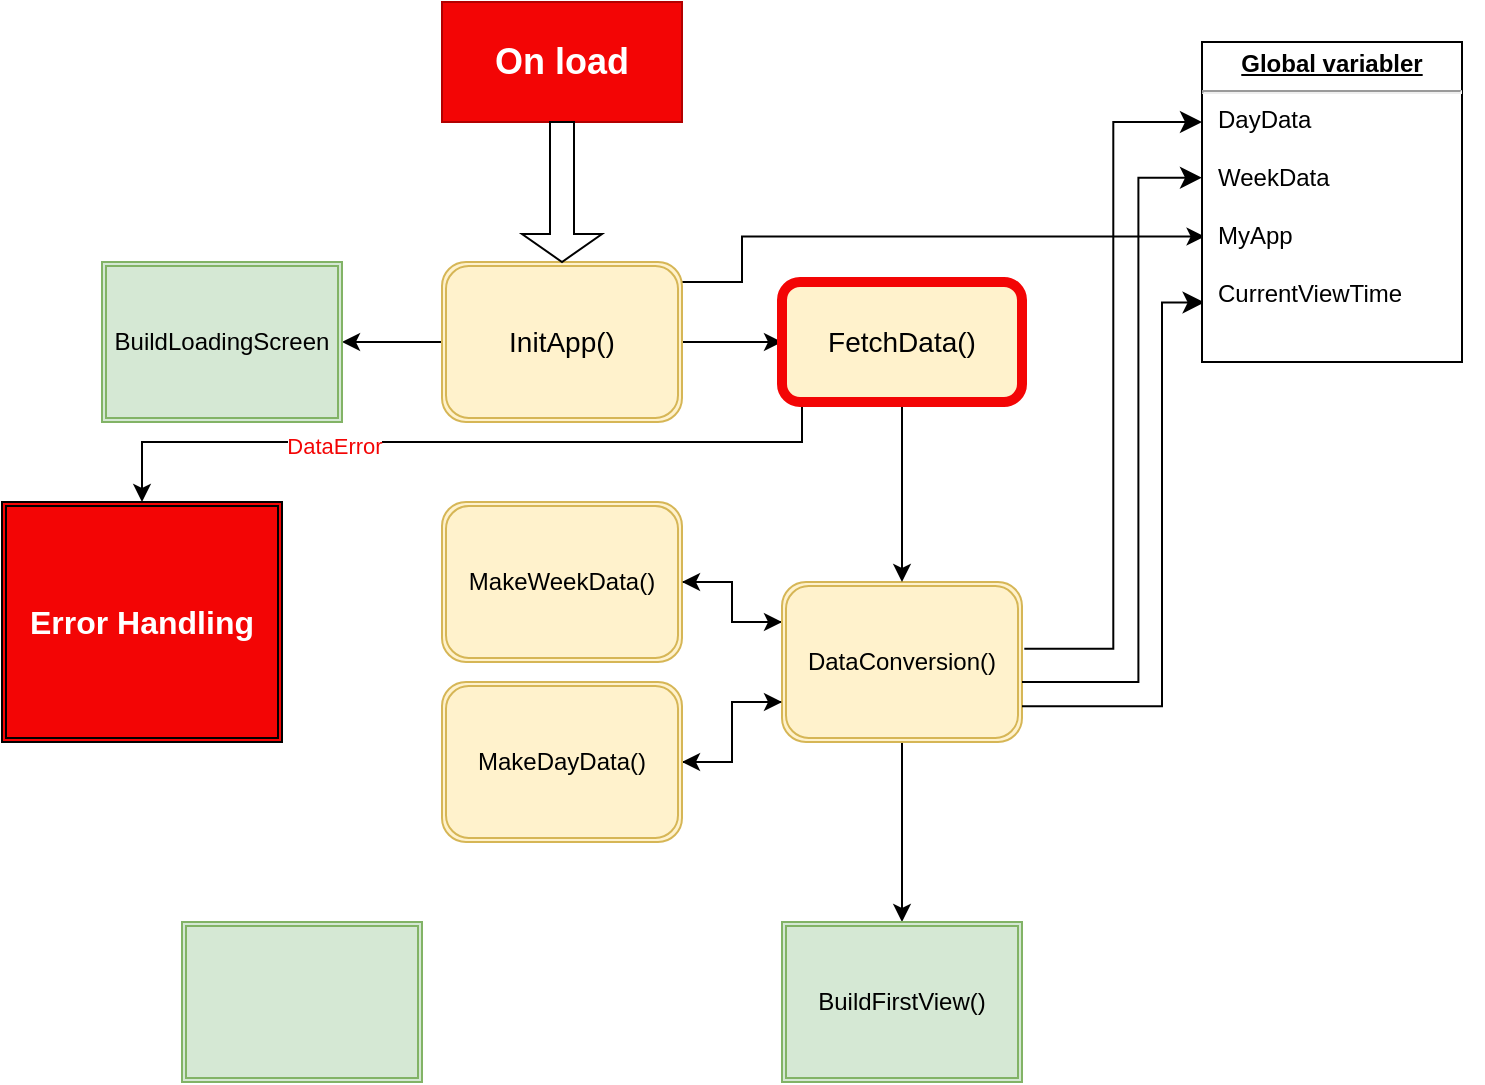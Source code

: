<mxfile version="21.6.9" type="github">
  <diagram name="Page-1" id="c7558073-3199-34d8-9f00-42111426c3f3">
    <mxGraphModel dx="1687" dy="911" grid="1" gridSize="10" guides="1" tooltips="1" connect="1" arrows="1" fold="1" page="1" pageScale="1" pageWidth="826" pageHeight="1169" background="none" math="0" shadow="0">
      <root>
        <mxCell id="0" />
        <mxCell id="1" parent="0" />
        <mxCell id="Wysra4qGuhVEH_QZD-XE-143" style="edgeStyle=orthogonalEdgeStyle;rounded=0;orthogonalLoop=1;jettySize=auto;html=1;" edge="1" parent="1" source="Wysra4qGuhVEH_QZD-XE-110" target="Wysra4qGuhVEH_QZD-XE-141">
          <mxGeometry relative="1" as="geometry" />
        </mxCell>
        <mxCell id="Wysra4qGuhVEH_QZD-XE-145" style="edgeStyle=orthogonalEdgeStyle;rounded=0;orthogonalLoop=1;jettySize=auto;html=1;entryX=1;entryY=0.5;entryDx=0;entryDy=0;" edge="1" parent="1" source="Wysra4qGuhVEH_QZD-XE-110" target="Wysra4qGuhVEH_QZD-XE-111">
          <mxGeometry relative="1" as="geometry" />
        </mxCell>
        <mxCell id="Wysra4qGuhVEH_QZD-XE-170" style="edgeStyle=orthogonalEdgeStyle;rounded=0;orthogonalLoop=1;jettySize=auto;html=1;entryX=0.01;entryY=0.608;entryDx=0;entryDy=0;entryPerimeter=0;" edge="1" parent="1" source="Wysra4qGuhVEH_QZD-XE-110" target="Wysra4qGuhVEH_QZD-XE-161">
          <mxGeometry relative="1" as="geometry">
            <Array as="points">
              <mxPoint x="430" y="160" />
              <mxPoint x="430" y="137" />
            </Array>
          </mxGeometry>
        </mxCell>
        <mxCell id="Wysra4qGuhVEH_QZD-XE-110" value="&lt;font style=&quot;font-size: 14px;&quot;&gt;InitApp()&lt;/font&gt;" style="shape=ext;double=1;rounded=1;whiteSpace=wrap;html=1;fillColor=#fff2cc;strokeColor=#d6b656;" vertex="1" parent="1">
          <mxGeometry x="280" y="150" width="120" height="80" as="geometry" />
        </mxCell>
        <mxCell id="Wysra4qGuhVEH_QZD-XE-111" value="BuildLoadingScreen" style="shape=ext;double=1;rounded=0;whiteSpace=wrap;html=1;fillColor=#d5e8d4;strokeColor=#82b366;" vertex="1" parent="1">
          <mxGeometry x="110" y="150" width="120" height="80" as="geometry" />
        </mxCell>
        <mxCell id="Wysra4qGuhVEH_QZD-XE-133" style="edgeStyle=orthogonalEdgeStyle;rounded=0;orthogonalLoop=1;jettySize=auto;html=1;entryX=0;entryY=0.25;entryDx=0;entryDy=0;" edge="1" parent="1" source="Wysra4qGuhVEH_QZD-XE-112" target="Wysra4qGuhVEH_QZD-XE-118">
          <mxGeometry relative="1" as="geometry" />
        </mxCell>
        <mxCell id="Wysra4qGuhVEH_QZD-XE-112" value="MakeWeekData()" style="shape=ext;double=1;rounded=1;whiteSpace=wrap;html=1;fillColor=#fff2cc;strokeColor=#d6b656;" vertex="1" parent="1">
          <mxGeometry x="280" y="270" width="120" height="80" as="geometry" />
        </mxCell>
        <mxCell id="Wysra4qGuhVEH_QZD-XE-136" style="edgeStyle=orthogonalEdgeStyle;rounded=0;orthogonalLoop=1;jettySize=auto;html=1;entryX=1;entryY=0.5;entryDx=0;entryDy=0;" edge="1" parent="1" source="Wysra4qGuhVEH_QZD-XE-118" target="Wysra4qGuhVEH_QZD-XE-120">
          <mxGeometry relative="1" as="geometry">
            <Array as="points">
              <mxPoint x="425" y="370" />
              <mxPoint x="425" y="400" />
            </Array>
          </mxGeometry>
        </mxCell>
        <mxCell id="Wysra4qGuhVEH_QZD-XE-137" style="edgeStyle=orthogonalEdgeStyle;rounded=0;orthogonalLoop=1;jettySize=auto;html=1;" edge="1" parent="1" source="Wysra4qGuhVEH_QZD-XE-118" target="Wysra4qGuhVEH_QZD-XE-112">
          <mxGeometry relative="1" as="geometry">
            <Array as="points">
              <mxPoint x="425" y="330" />
              <mxPoint x="425" y="310" />
            </Array>
          </mxGeometry>
        </mxCell>
        <mxCell id="Wysra4qGuhVEH_QZD-XE-138" style="edgeStyle=orthogonalEdgeStyle;rounded=0;orthogonalLoop=1;jettySize=auto;html=1;" edge="1" parent="1" source="Wysra4qGuhVEH_QZD-XE-118" target="Wysra4qGuhVEH_QZD-XE-129">
          <mxGeometry relative="1" as="geometry" />
        </mxCell>
        <mxCell id="Wysra4qGuhVEH_QZD-XE-118" value="DataConversion()" style="shape=ext;double=1;rounded=1;whiteSpace=wrap;html=1;fillColor=#fff2cc;strokeColor=#d6b656;" vertex="1" parent="1">
          <mxGeometry x="450" y="310" width="120" height="80" as="geometry" />
        </mxCell>
        <mxCell id="Wysra4qGuhVEH_QZD-XE-119" value="&lt;b&gt;&lt;font style=&quot;font-size: 18px;&quot;&gt;On load&lt;/font&gt;&lt;/b&gt;" style="rounded=0;whiteSpace=wrap;html=1;fillColor=#F30505;fontColor=#ffffff;strokeColor=#B20000;" vertex="1" parent="1">
          <mxGeometry x="280" y="20" width="120" height="60" as="geometry" />
        </mxCell>
        <mxCell id="Wysra4qGuhVEH_QZD-XE-134" style="edgeStyle=orthogonalEdgeStyle;rounded=0;orthogonalLoop=1;jettySize=auto;html=1;entryX=0;entryY=0.75;entryDx=0;entryDy=0;" edge="1" parent="1" source="Wysra4qGuhVEH_QZD-XE-120" target="Wysra4qGuhVEH_QZD-XE-118">
          <mxGeometry relative="1" as="geometry" />
        </mxCell>
        <mxCell id="Wysra4qGuhVEH_QZD-XE-120" value="MakeDayData()" style="shape=ext;double=1;rounded=1;whiteSpace=wrap;html=1;fillColor=#fff2cc;strokeColor=#d6b656;" vertex="1" parent="1">
          <mxGeometry x="280" y="360" width="120" height="80" as="geometry" />
        </mxCell>
        <mxCell id="Wysra4qGuhVEH_QZD-XE-124" value="" style="edgeStyle=elbowEdgeStyle;elbow=horizontal;endArrow=classic;html=1;curved=0;rounded=0;endSize=8;startSize=8;exitX=1.015;exitY=0.385;exitDx=0;exitDy=0;exitPerimeter=0;entryX=0;entryY=0.424;entryDx=0;entryDy=0;entryPerimeter=0;" edge="1" parent="1" target="Wysra4qGuhVEH_QZD-XE-161">
          <mxGeometry width="50" height="50" relative="1" as="geometry">
            <mxPoint x="570.0" y="360" as="sourcePoint" />
            <mxPoint x="660.5" y="98.72" as="targetPoint" />
            <Array as="points">
              <mxPoint x="628.2" y="239.2" />
            </Array>
          </mxGeometry>
        </mxCell>
        <mxCell id="Wysra4qGuhVEH_QZD-XE-125" value="" style="edgeStyle=elbowEdgeStyle;elbow=horizontal;endArrow=classic;html=1;curved=0;rounded=0;endSize=8;startSize=8;exitX=1;exitY=0.25;exitDx=0;exitDy=0;" edge="1" parent="1" source="Wysra4qGuhVEH_QZD-XE-161">
          <mxGeometry width="50" height="50" relative="1" as="geometry">
            <mxPoint x="593" y="328" as="sourcePoint" />
            <mxPoint x="660" y="119" as="targetPoint" />
            <Array as="points" />
          </mxGeometry>
        </mxCell>
        <mxCell id="Wysra4qGuhVEH_QZD-XE-128" value="" style="edgeStyle=elbowEdgeStyle;elbow=horizontal;endArrow=classic;html=1;curved=0;rounded=0;endSize=8;startSize=8;exitX=1;exitY=0.75;exitDx=0;exitDy=0;entryX=0.01;entryY=0.814;entryDx=0;entryDy=0;entryPerimeter=0;" edge="1" parent="1" target="Wysra4qGuhVEH_QZD-XE-161">
          <mxGeometry width="50" height="50" relative="1" as="geometry">
            <mxPoint x="570" y="372.16" as="sourcePoint" />
            <mxPoint x="660" y="170.0" as="targetPoint" />
            <Array as="points">
              <mxPoint x="640" y="262.16" />
            </Array>
          </mxGeometry>
        </mxCell>
        <mxCell id="Wysra4qGuhVEH_QZD-XE-129" value="BuildFirstView()" style="shape=ext;double=1;rounded=0;whiteSpace=wrap;html=1;fillColor=#d5e8d4;strokeColor=#82b366;" vertex="1" parent="1">
          <mxGeometry x="450" y="480" width="120" height="80" as="geometry" />
        </mxCell>
        <mxCell id="Wysra4qGuhVEH_QZD-XE-130" value="" style="shape=ext;double=1;rounded=0;whiteSpace=wrap;html=1;fillColor=#d5e8d4;strokeColor=#82b366;" vertex="1" parent="1">
          <mxGeometry x="150" y="480" width="120" height="80" as="geometry" />
        </mxCell>
        <mxCell id="Wysra4qGuhVEH_QZD-XE-140" value="&lt;font color=&quot;#ffffff&quot;&gt;&lt;b&gt;&lt;font style=&quot;font-size: 16px;&quot;&gt;Error Handling&lt;/font&gt;&lt;/b&gt;&lt;/font&gt;" style="shape=ext;double=1;rounded=0;whiteSpace=wrap;html=1;fillColor=#f30505;" vertex="1" parent="1">
          <mxGeometry x="60" y="270" width="140" height="120" as="geometry" />
        </mxCell>
        <mxCell id="Wysra4qGuhVEH_QZD-XE-142" style="edgeStyle=orthogonalEdgeStyle;rounded=0;orthogonalLoop=1;jettySize=auto;html=1;" edge="1" parent="1" source="Wysra4qGuhVEH_QZD-XE-141" target="Wysra4qGuhVEH_QZD-XE-118">
          <mxGeometry relative="1" as="geometry" />
        </mxCell>
        <mxCell id="Wysra4qGuhVEH_QZD-XE-165" style="edgeStyle=orthogonalEdgeStyle;rounded=0;orthogonalLoop=1;jettySize=auto;html=1;" edge="1" parent="1" source="Wysra4qGuhVEH_QZD-XE-141" target="Wysra4qGuhVEH_QZD-XE-140">
          <mxGeometry relative="1" as="geometry">
            <Array as="points">
              <mxPoint x="460" y="240" />
              <mxPoint x="130" y="240" />
            </Array>
          </mxGeometry>
        </mxCell>
        <mxCell id="Wysra4qGuhVEH_QZD-XE-166" value="&lt;font color=&quot;#f30505&quot;&gt;DataError&lt;/font&gt;" style="edgeLabel;html=1;align=center;verticalAlign=middle;resizable=0;points=[];" vertex="1" connectable="0" parent="Wysra4qGuhVEH_QZD-XE-165">
          <mxGeometry x="0.338" y="2" relative="1" as="geometry">
            <mxPoint as="offset" />
          </mxGeometry>
        </mxCell>
        <mxCell id="Wysra4qGuhVEH_QZD-XE-141" value="&lt;font style=&quot;font-size: 14px;&quot;&gt;FetchData()&lt;/font&gt;" style="rounded=1;whiteSpace=wrap;html=1;fillColor=#fff2cc;strokeColor=#F30505;strokeWidth=5;" vertex="1" parent="1">
          <mxGeometry x="450" y="160" width="120" height="60" as="geometry" />
        </mxCell>
        <mxCell id="Wysra4qGuhVEH_QZD-XE-144" value="" style="shape=singleArrow;direction=south;whiteSpace=wrap;html=1;" vertex="1" parent="1">
          <mxGeometry x="320" y="80" width="40" height="70" as="geometry" />
        </mxCell>
        <mxCell id="Wysra4qGuhVEH_QZD-XE-162" value="" style="edgeStyle=elbowEdgeStyle;elbow=horizontal;endArrow=classic;html=1;curved=0;rounded=0;endSize=8;startSize=8;exitX=1;exitY=0.25;exitDx=0;exitDy=0;entryX=-0.005;entryY=0.07;entryDx=0;entryDy=0;entryPerimeter=0;" edge="1" parent="1">
          <mxGeometry width="50" height="50" relative="1" as="geometry">
            <mxPoint x="571.15" y="343.4" as="sourcePoint" />
            <mxPoint x="660.0" y="80.0" as="targetPoint" />
            <Array as="points">
              <mxPoint x="615.65" y="321.4" />
            </Array>
          </mxGeometry>
        </mxCell>
        <mxCell id="Wysra4qGuhVEH_QZD-XE-161" value="&lt;p style=&quot;margin:0px;margin-top:4px;text-align:center;text-decoration:underline;&quot;&gt;&lt;b&gt;Global variabler&lt;br&gt;&lt;/b&gt;&lt;/p&gt;&lt;hr&gt;&lt;p style=&quot;margin:0px;margin-left:8px;&quot;&gt;DayData&lt;/p&gt;&lt;p style=&quot;margin:0px;margin-left:8px;&quot;&gt;&lt;br&gt;&lt;/p&gt;&lt;p style=&quot;margin:0px;margin-left:8px;&quot;&gt;WeekData&lt;/p&gt;&lt;p style=&quot;margin:0px;margin-left:8px;&quot;&gt;&lt;br&gt;&lt;/p&gt;&lt;p style=&quot;margin:0px;margin-left:8px;&quot;&gt;MyApp&lt;/p&gt;&lt;p style=&quot;margin:0px;margin-left:8px;&quot;&gt;&lt;br&gt;&lt;/p&gt;&lt;p style=&quot;margin:0px;margin-left:8px;&quot;&gt;CurrentViewTime&lt;br&gt;&lt;/p&gt;&lt;p style=&quot;margin:0px;margin-left:8px;&quot;&gt;&lt;br&gt;&lt;/p&gt;&lt;p style=&quot;margin:0px;margin-left:8px;&quot;&gt;&lt;br&gt;&lt;/p&gt;&lt;p style=&quot;margin:0px;margin-left:8px;&quot;&gt;&lt;br&gt;&lt;/p&gt;&lt;p style=&quot;margin:0px;margin-left:8px;&quot;&gt;&lt;br&gt;&lt;/p&gt;" style="verticalAlign=top;align=left;overflow=fill;fontSize=12;fontFamily=Helvetica;html=1;whiteSpace=wrap;" vertex="1" parent="1">
          <mxGeometry x="660" y="40" width="130" height="160" as="geometry" />
        </mxCell>
        <mxCell id="Wysra4qGuhVEH_QZD-XE-167" style="edgeStyle=orthogonalEdgeStyle;rounded=0;orthogonalLoop=1;jettySize=auto;html=1;exitX=0.5;exitY=1;exitDx=0;exitDy=0;" edge="1" parent="1" source="Wysra4qGuhVEH_QZD-XE-161" target="Wysra4qGuhVEH_QZD-XE-161">
          <mxGeometry relative="1" as="geometry" />
        </mxCell>
      </root>
    </mxGraphModel>
  </diagram>
</mxfile>
